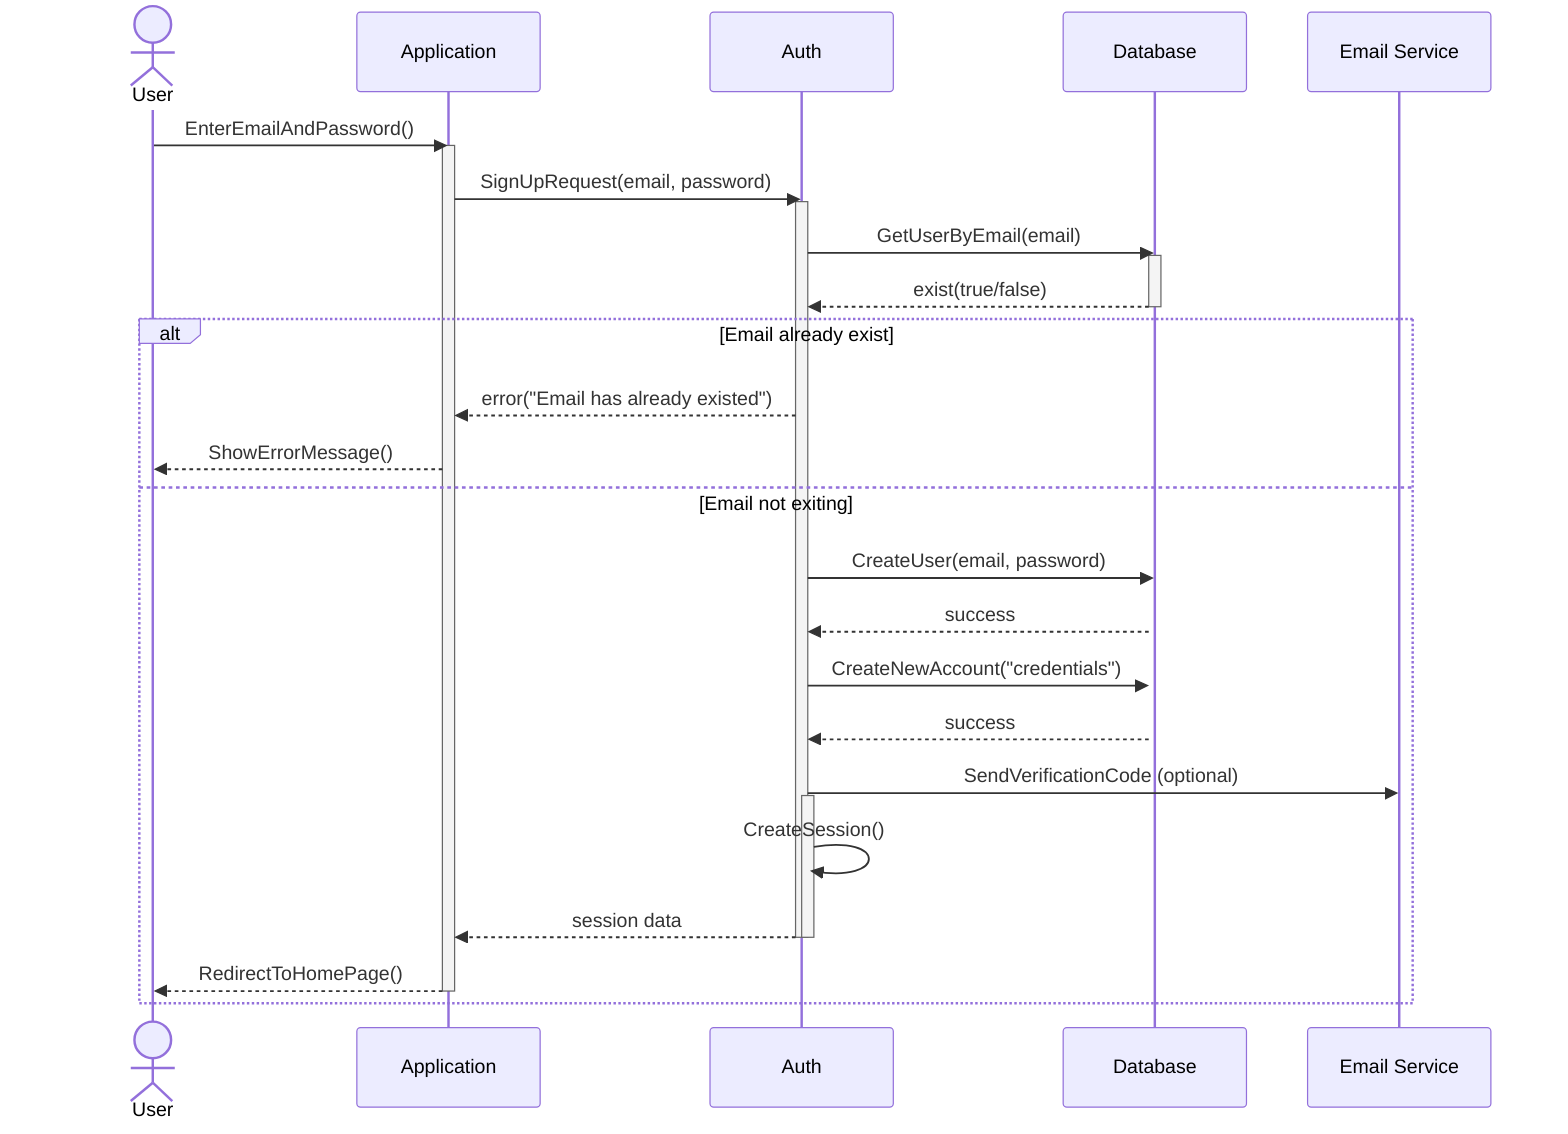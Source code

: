 sequenceDiagram

actor User

participant Application
participant Auth
participant Database
participant Email Service

User ->> Application: EnterEmailAndPassword()
activate Application
Application ->> Auth: SignUpRequest(email, password)
activate Auth

Auth ->> Database: GetUserByEmail(email)
activate Database
Database -->> Auth: exist(true/false)
deactivate Database

alt Email already exist
    Auth -->> Application : error("Email has already existed")
    Application -->> User: ShowErrorMessage()

else Email not exiting
    Auth ->> Database: CreateUser(email, password)
    activate Database
    Database -->> Auth: success
    Auth ->> Database: CreateNewAccount("credentials")
    activate Database
    Database -->> Auth: success
    
    Auth ->> Email Service: SendVerificationCode (optional)

    activate Auth
    Auth ->> Auth: CreateSession()
    Auth -->> Application: session data
    deactivate Auth

    deactivate Auth

    Application -->> User: RedirectToHomePage()
    deactivate Application
end